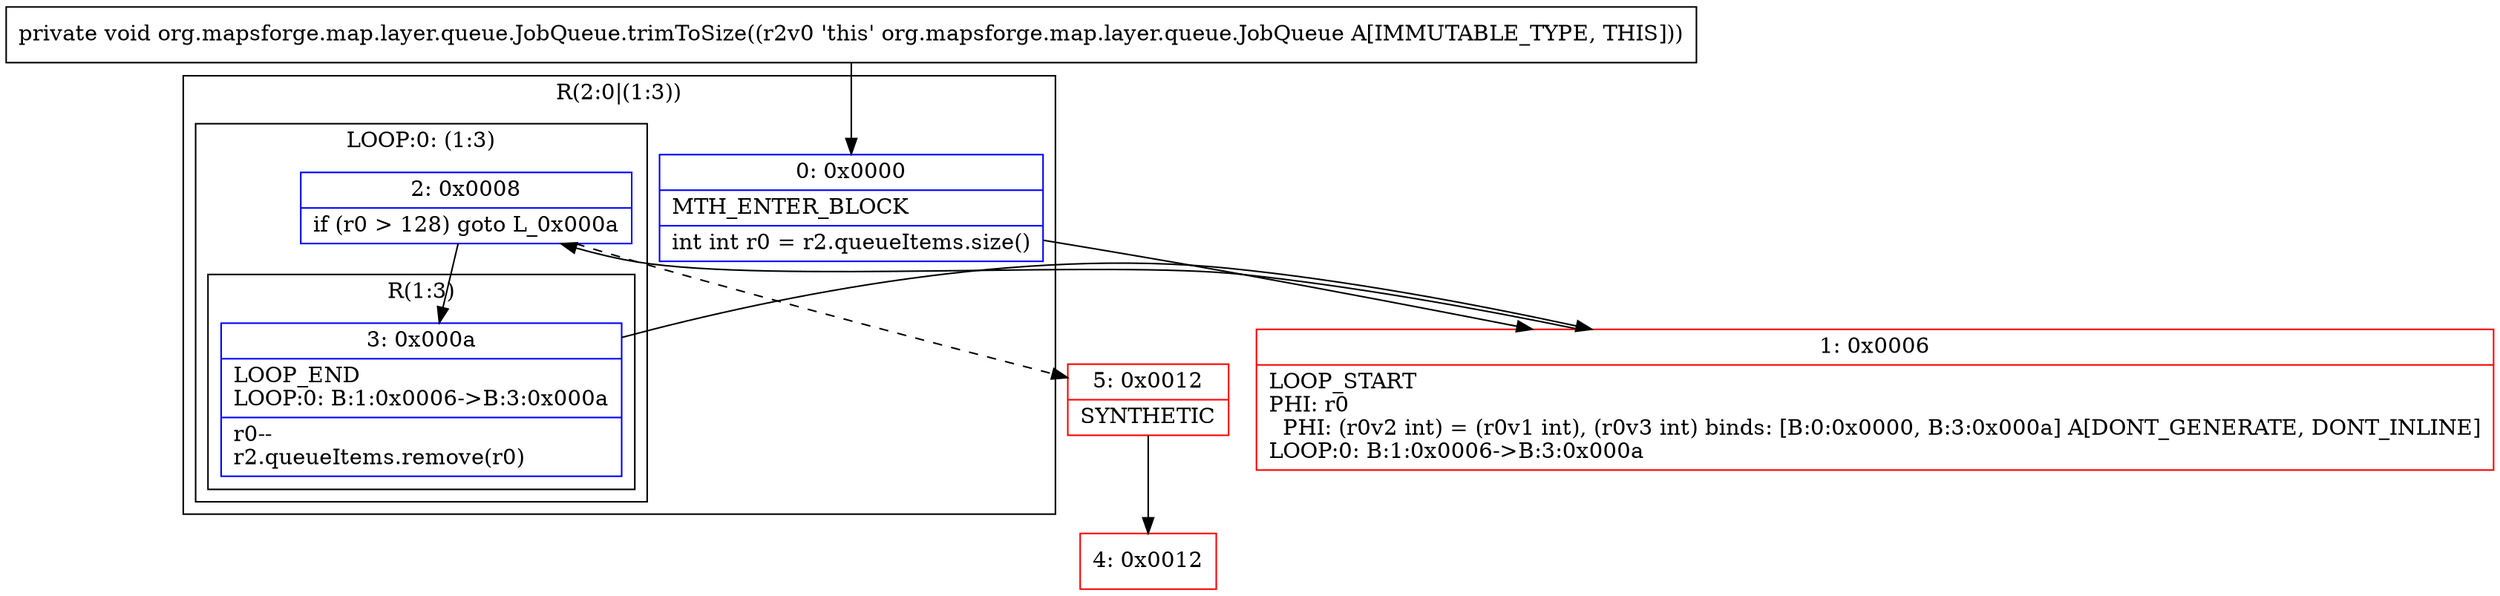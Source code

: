 digraph "CFG fororg.mapsforge.map.layer.queue.JobQueue.trimToSize()V" {
subgraph cluster_Region_1771424826 {
label = "R(2:0|(1:3))";
node [shape=record,color=blue];
Node_0 [shape=record,label="{0\:\ 0x0000|MTH_ENTER_BLOCK\l|int int r0 = r2.queueItems.size()\l}"];
subgraph cluster_LoopRegion_348450035 {
label = "LOOP:0: (1:3)";
node [shape=record,color=blue];
Node_2 [shape=record,label="{2\:\ 0x0008|if (r0 \> 128) goto L_0x000a\l}"];
subgraph cluster_Region_793605082 {
label = "R(1:3)";
node [shape=record,color=blue];
Node_3 [shape=record,label="{3\:\ 0x000a|LOOP_END\lLOOP:0: B:1:0x0006\-\>B:3:0x000a\l|r0\-\-\lr2.queueItems.remove(r0)\l}"];
}
}
}
Node_1 [shape=record,color=red,label="{1\:\ 0x0006|LOOP_START\lPHI: r0 \l  PHI: (r0v2 int) = (r0v1 int), (r0v3 int) binds: [B:0:0x0000, B:3:0x000a] A[DONT_GENERATE, DONT_INLINE]\lLOOP:0: B:1:0x0006\-\>B:3:0x000a\l}"];
Node_4 [shape=record,color=red,label="{4\:\ 0x0012}"];
Node_5 [shape=record,color=red,label="{5\:\ 0x0012|SYNTHETIC\l}"];
MethodNode[shape=record,label="{private void org.mapsforge.map.layer.queue.JobQueue.trimToSize((r2v0 'this' org.mapsforge.map.layer.queue.JobQueue A[IMMUTABLE_TYPE, THIS])) }"];
MethodNode -> Node_0;
Node_0 -> Node_1;
Node_2 -> Node_3;
Node_2 -> Node_5[style=dashed];
Node_3 -> Node_1;
Node_1 -> Node_2;
Node_5 -> Node_4;
}

